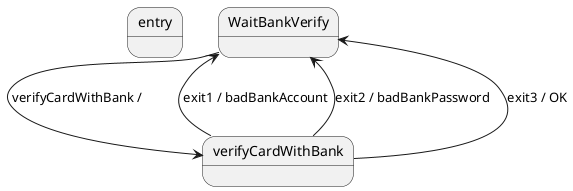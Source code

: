 @startuml
state "entry" as entry
state "WaitBankVerify" as WaitBankVerify <<rectangle>>
state "verifyCardWithBank" as verifyCardWithBank <<diamond>>
state "verifyCardWithBank" as verifyCardWithBank <<diamond>>
state "verifyCardWithBank" as verifyCardWithBank <<diamond>>
WaitBankVerify --> verifyCardWithBank : verifyCardWithBank / 
verifyCardWithBank --> WaitBankVerify : exit1 / badBankAccount
verifyCardWithBank --> WaitBankVerify : exit2 / badBankPassword
verifyCardWithBank --> WaitBankVerify : exit3 / OK
@enduml
